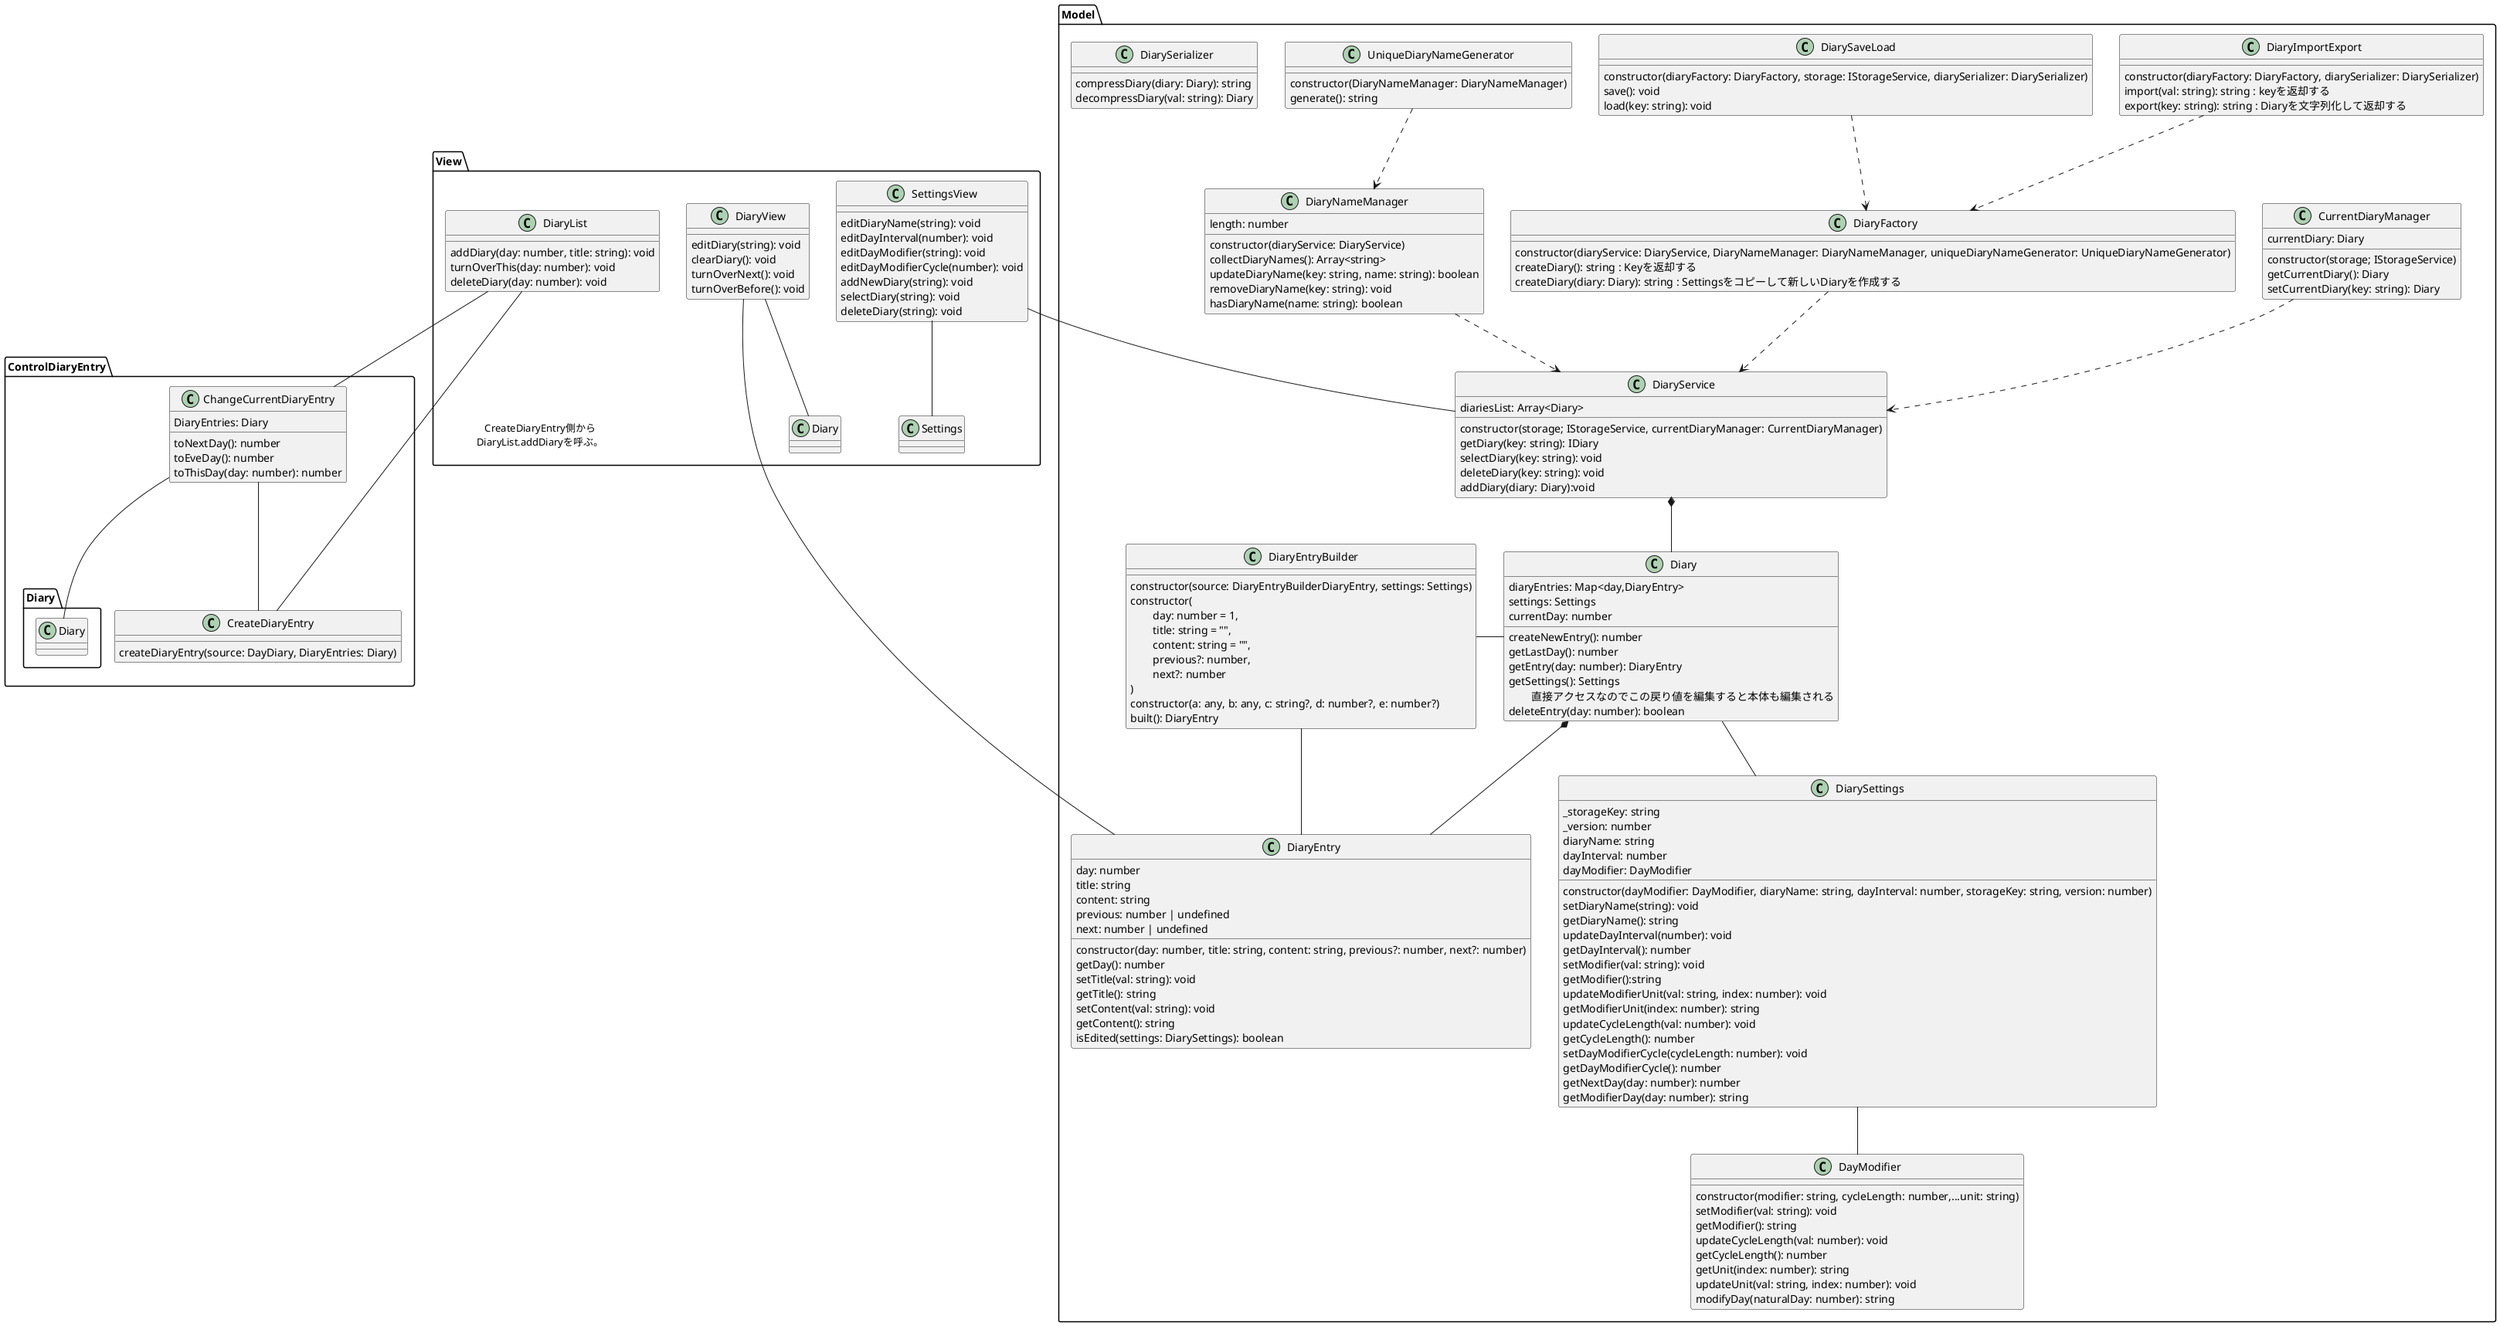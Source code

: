 @startuml class
package Model{
  class Diary{
    diaryEntries: Map<day,DiaryEntry>
    settings: Settings
    currentDay: number
    createNewEntry(): number
    getLastDay(): number
    getEntry(day: number): DiaryEntry
    getSettings(): Settings\n\t直接アクセスなのでこの戻り値を編集すると本体も編集される
    deleteEntry(day: number): boolean
  }
  class DiaryEntryBuilder{
    constructor(source: DiaryEntryBuilderDiaryEntry, settings: Settings)
    constructor(\n\tday: number = 1, \n\ttitle: string = "", \n\tcontent: string = "", \n\tprevious?: number, \n\tnext?: number\n)
    constructor(a: any, b: any, c: string?, d: number?, e: number?)
    built(): DiaryEntry
  }
  Diary -l- DiaryEntryBuilder
  DiaryEntryBuilder -- DiaryEntry
  class DiaryEntry{
    constructor(day: number, title: string, content: string, previous?: number, next?: number)
    day: number
    title: string
    content: string
    previous: number | undefined
    next: number | undefined
    getDay(): number
    setTitle(val: string): void
    getTitle(): string
    setContent(val: string): void
    getContent(): string
    isEdited(settings: DiarySettings): boolean
  }

  class DiarySettings{
    _storageKey: string
    _version: number
    diaryName: string
    dayInterval: number
    dayModifier: DayModifier
    constructor(dayModifier: DayModifier, diaryName: string, dayInterval: number, storageKey: string, version: number)
    setDiaryName(string): void
    getDiaryName(): string
    updateDayInterval(number): void
    getDayInterval(): number
    setModifier(val: string): void
    getModifier():string
    updateModifierUnit(val: string, index: number): void
    getModifierUnit(index: number): string
    updateCycleLength(val: number): void
    getCycleLength(): number
    setDayModifierCycle(cycleLength: number): void
    getDayModifierCycle(): number
    getNextDay(day: number): number
    getModifierDay(day: number): string
  }
  Diary *-- DiaryEntry
  Diary -- DiarySettings
  DiarySettings -- DayModifier
  class DayModifier{
    constructor(modifier: string, cycleLength: number,...unit: string)
    setModifier(val: string): void
    getModifier(): string
    updateCycleLength(val: number): void
    getCycleLength(): number
    getUnit(index: number): string
    updateUnit(val: string, index: number): void
    modifyDay(naturalDay: number): string
  }
  class DiaryService{
    constructor(storage; IStorageService, currentDiaryManager: CurrentDiaryManager)
    diariesList: Array<Diary>
    getDiary(key: string): IDiary
    selectDiary(key: string): void
    deleteDiary(key: string): void
    addDiary(diary: Diary):void
  }
  class DiaryNameManager{
    constructor(diaryService: DiaryService)
    length: number
    collectDiaryNames(): Array<string>
    updateDiaryName(key: string, name: string): boolean
    removeDiaryName(key: string): void
    hasDiaryName(name: string): boolean
  }
  class CurrentDiaryManager{
    constructor(storage; IStorageService)
    currentDiary: Diary
    getCurrentDiary(): Diary
    setCurrentDiary(key: string): Diary
  }
  class DiaryImportExport{
    constructor(diaryFactory: DiaryFactory, diarySerializer: DiarySerializer)
    import(val: string): string : keyを返却する
    export(key: string): string : Diaryを文字列化して返却する
  }
  class DiarySaveLoad{
    constructor(diaryFactory: DiaryFactory, storage: IStorageService, diarySerializer: DiarySerializer)
    save(): void
    load(key: string): void
  }
  class DiaryFactory{
    constructor(diaryService: DiaryService, DiaryNameManager: DiaryNameManager, uniqueDiaryNameGenerator: UniqueDiaryNameGenerator)
    createDiary(): string : Keyを返却する 
    createDiary(diary: Diary): string : Settingsをコピーして新しいDiaryを作成する
  }
  class UniqueDiaryNameGenerator{
    constructor(DiaryNameManager: DiaryNameManager)
    generate(): string
  }
  class DiarySerializer{
    compressDiary(diary: Diary): string
    decompressDiary(val: string): Diary
  }
  DiaryService *-- Diary
  CurrentDiaryManager ..> DiaryService
  DiaryImportExport ..> DiaryFactory
  DiarySaveLoad ..> DiaryFactory
  DiaryNameManager ..> DiaryService
  DiaryFactory ..> DiaryService
  UniqueDiaryNameGenerator ..> DiaryNameManager
}
package ControlDiaryEntry{
  class CreateDiaryEntry{
    createDiaryEntry(source: DayDiary, DiaryEntries: Diary)
  }
  class ChangeCurrentDiaryEntry{
    DiaryEntries: Diary
    toNextDay(): number
    toEveDay(): number
    toThisDay(day: number): number
  }
  ChangeCurrentDiaryEntry -- CreateDiaryEntry
  ChangeCurrentDiaryEntry -- Diary.Diary
}
package View{
  class DiaryList{
    addDiary(day: number, title: string): void
    turnOverThis(day: number): void
    deleteDiary(day: number): void
  }
  class DiaryView{
    editDiary(string): void
    clearDiary(): void
    turnOverNext(): void
    turnOverBefore(): void
  }
  class SettingsView{
    editDiaryName(string): void
    editDayInterval(number): void
    editDayModifier(string): void
    editDayModifierCycle(number): void
    addNewDiary(string): void
    selectDiary(string): void
    deleteDiary(string): void
  }
  DiaryList -- CreateDiaryEntry : CreateDiaryEntry側から\nDiaryList.addDiaryを呼ぶ。
  DiaryList -- ChangeCurrentDiaryEntry
  DiaryView -- DiaryEntry
  DiaryView -- Diary
  SettingsView -- Settings
  SettingsView -- DiaryService


}
@enduml